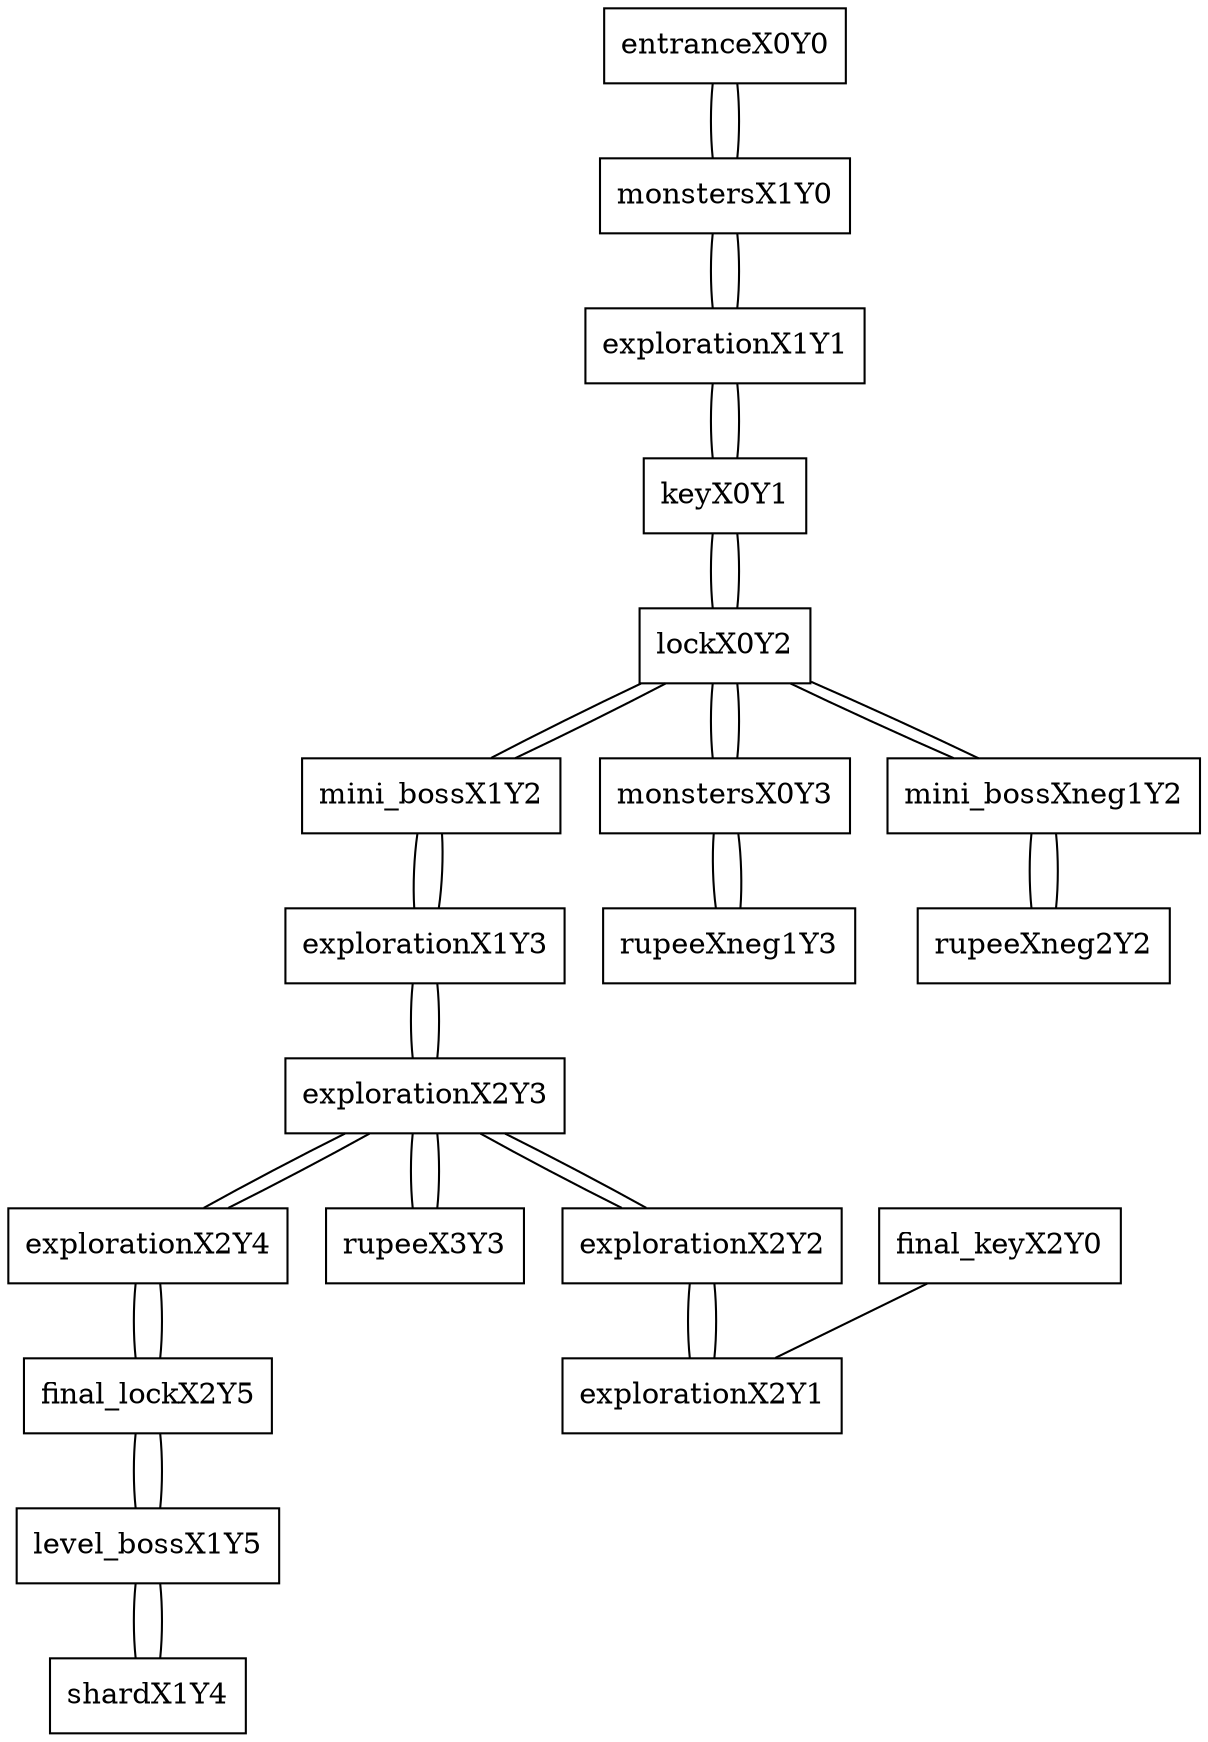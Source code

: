 graph space {

node [shape="box"]; entranceX0Y0 [pad="1.5,0.0" pos="0,0!"]; monstersX1Y0 [pad="1.5,0.0" pos="1,0!"]; explorationX1Y1 [pad="1.5,0.0" pos="1,1!"]; keyX0Y1 [pad="1.5,0.0" pos="0,1!"]; lockX0Y2 [pad="1.5,0.0" pos="0,2!"]; mini_bossX1Y2 [pad="1.5,0.0" pos="1,2!"]; explorationX1Y3 [pad="1.5,0.0" pos="1,3!"]; explorationX2Y3 [pad="1.5,0.0" pos="2,3!"]; explorationX2Y4 [pad="1.5,0.0" pos="2,4!"]; rupeeX3Y3 [pad="1.5,0.0" pos="3,3!"]; explorationX2Y2 [pad="1.5,0.0" pos="2,2!"]; monstersX0Y3 [pad="1.5,0.0" pos="0,3!"]; rupeeXneg1Y3 [pad="1.5,0.0" pos="-1,3!"]; mini_bossXneg1Y2 [pad="1.5,0.0" pos="-1,2!"]; rupeeXneg2Y2 [pad="1.5,0.0" pos="-2,2!"]; explorationX2Y1 [pad="1.5,0.0" pos="2,1!"]; final_keyX2Y0 [pad="1.5,0.0" pos="2,0!"]; final_lockX2Y5 [pad="1.5,0.0" pos="2,5!"]; level_bossX1Y5 [pad="1.5,0.0" pos="1,5!"]; shardX1Y4 [pad="1.5,0.0" pos="1,4!"]; 
entranceX0Y0 -- monstersX1Y0;
monstersX1Y0 -- entranceX0Y0;
monstersX1Y0 -- explorationX1Y1;
explorationX1Y1 -- keyX0Y1;
explorationX1Y1 -- monstersX1Y0;
keyX0Y1 -- explorationX1Y1;
keyX0Y1 -- lockX0Y2;
lockX0Y2 -- mini_bossXneg1Y2;
lockX0Y2 -- monstersX0Y3;
lockX0Y2 -- mini_bossX1Y2;
lockX0Y2 -- keyX0Y1;
mini_bossX1Y2 -- lockX0Y2;
mini_bossX1Y2 -- explorationX1Y3;
explorationX1Y3 -- explorationX2Y3;
explorationX1Y3 -- mini_bossX1Y2;
explorationX2Y3 -- explorationX2Y4;
explorationX2Y3 -- rupeeX3Y3;
explorationX2Y3 -- explorationX2Y2;
explorationX2Y3 -- explorationX1Y3;
explorationX2Y4 -- final_lockX2Y5;
explorationX2Y4 -- explorationX2Y3;
rupeeX3Y3 -- explorationX2Y3;
explorationX2Y2 -- explorationX2Y3;
explorationX2Y2 -- explorationX2Y1;
monstersX0Y3 -- rupeeXneg1Y3;
monstersX0Y3 -- lockX0Y2;
rupeeXneg1Y3 -- monstersX0Y3;
mini_bossXneg1Y2 -- rupeeXneg2Y2;
mini_bossXneg1Y2 -- lockX0Y2;
rupeeXneg2Y2 -- mini_bossXneg1Y2;
explorationX2Y1 -- explorationX2Y2;
final_keyX2Y0 -- explorationX2Y1;
final_lockX2Y5 -- level_bossX1Y5;
final_lockX2Y5 -- explorationX2Y4;
level_bossX1Y5 -- final_lockX2Y5;
level_bossX1Y5 -- shardX1Y4;
shardX1Y4 -- level_bossX1Y5;
}